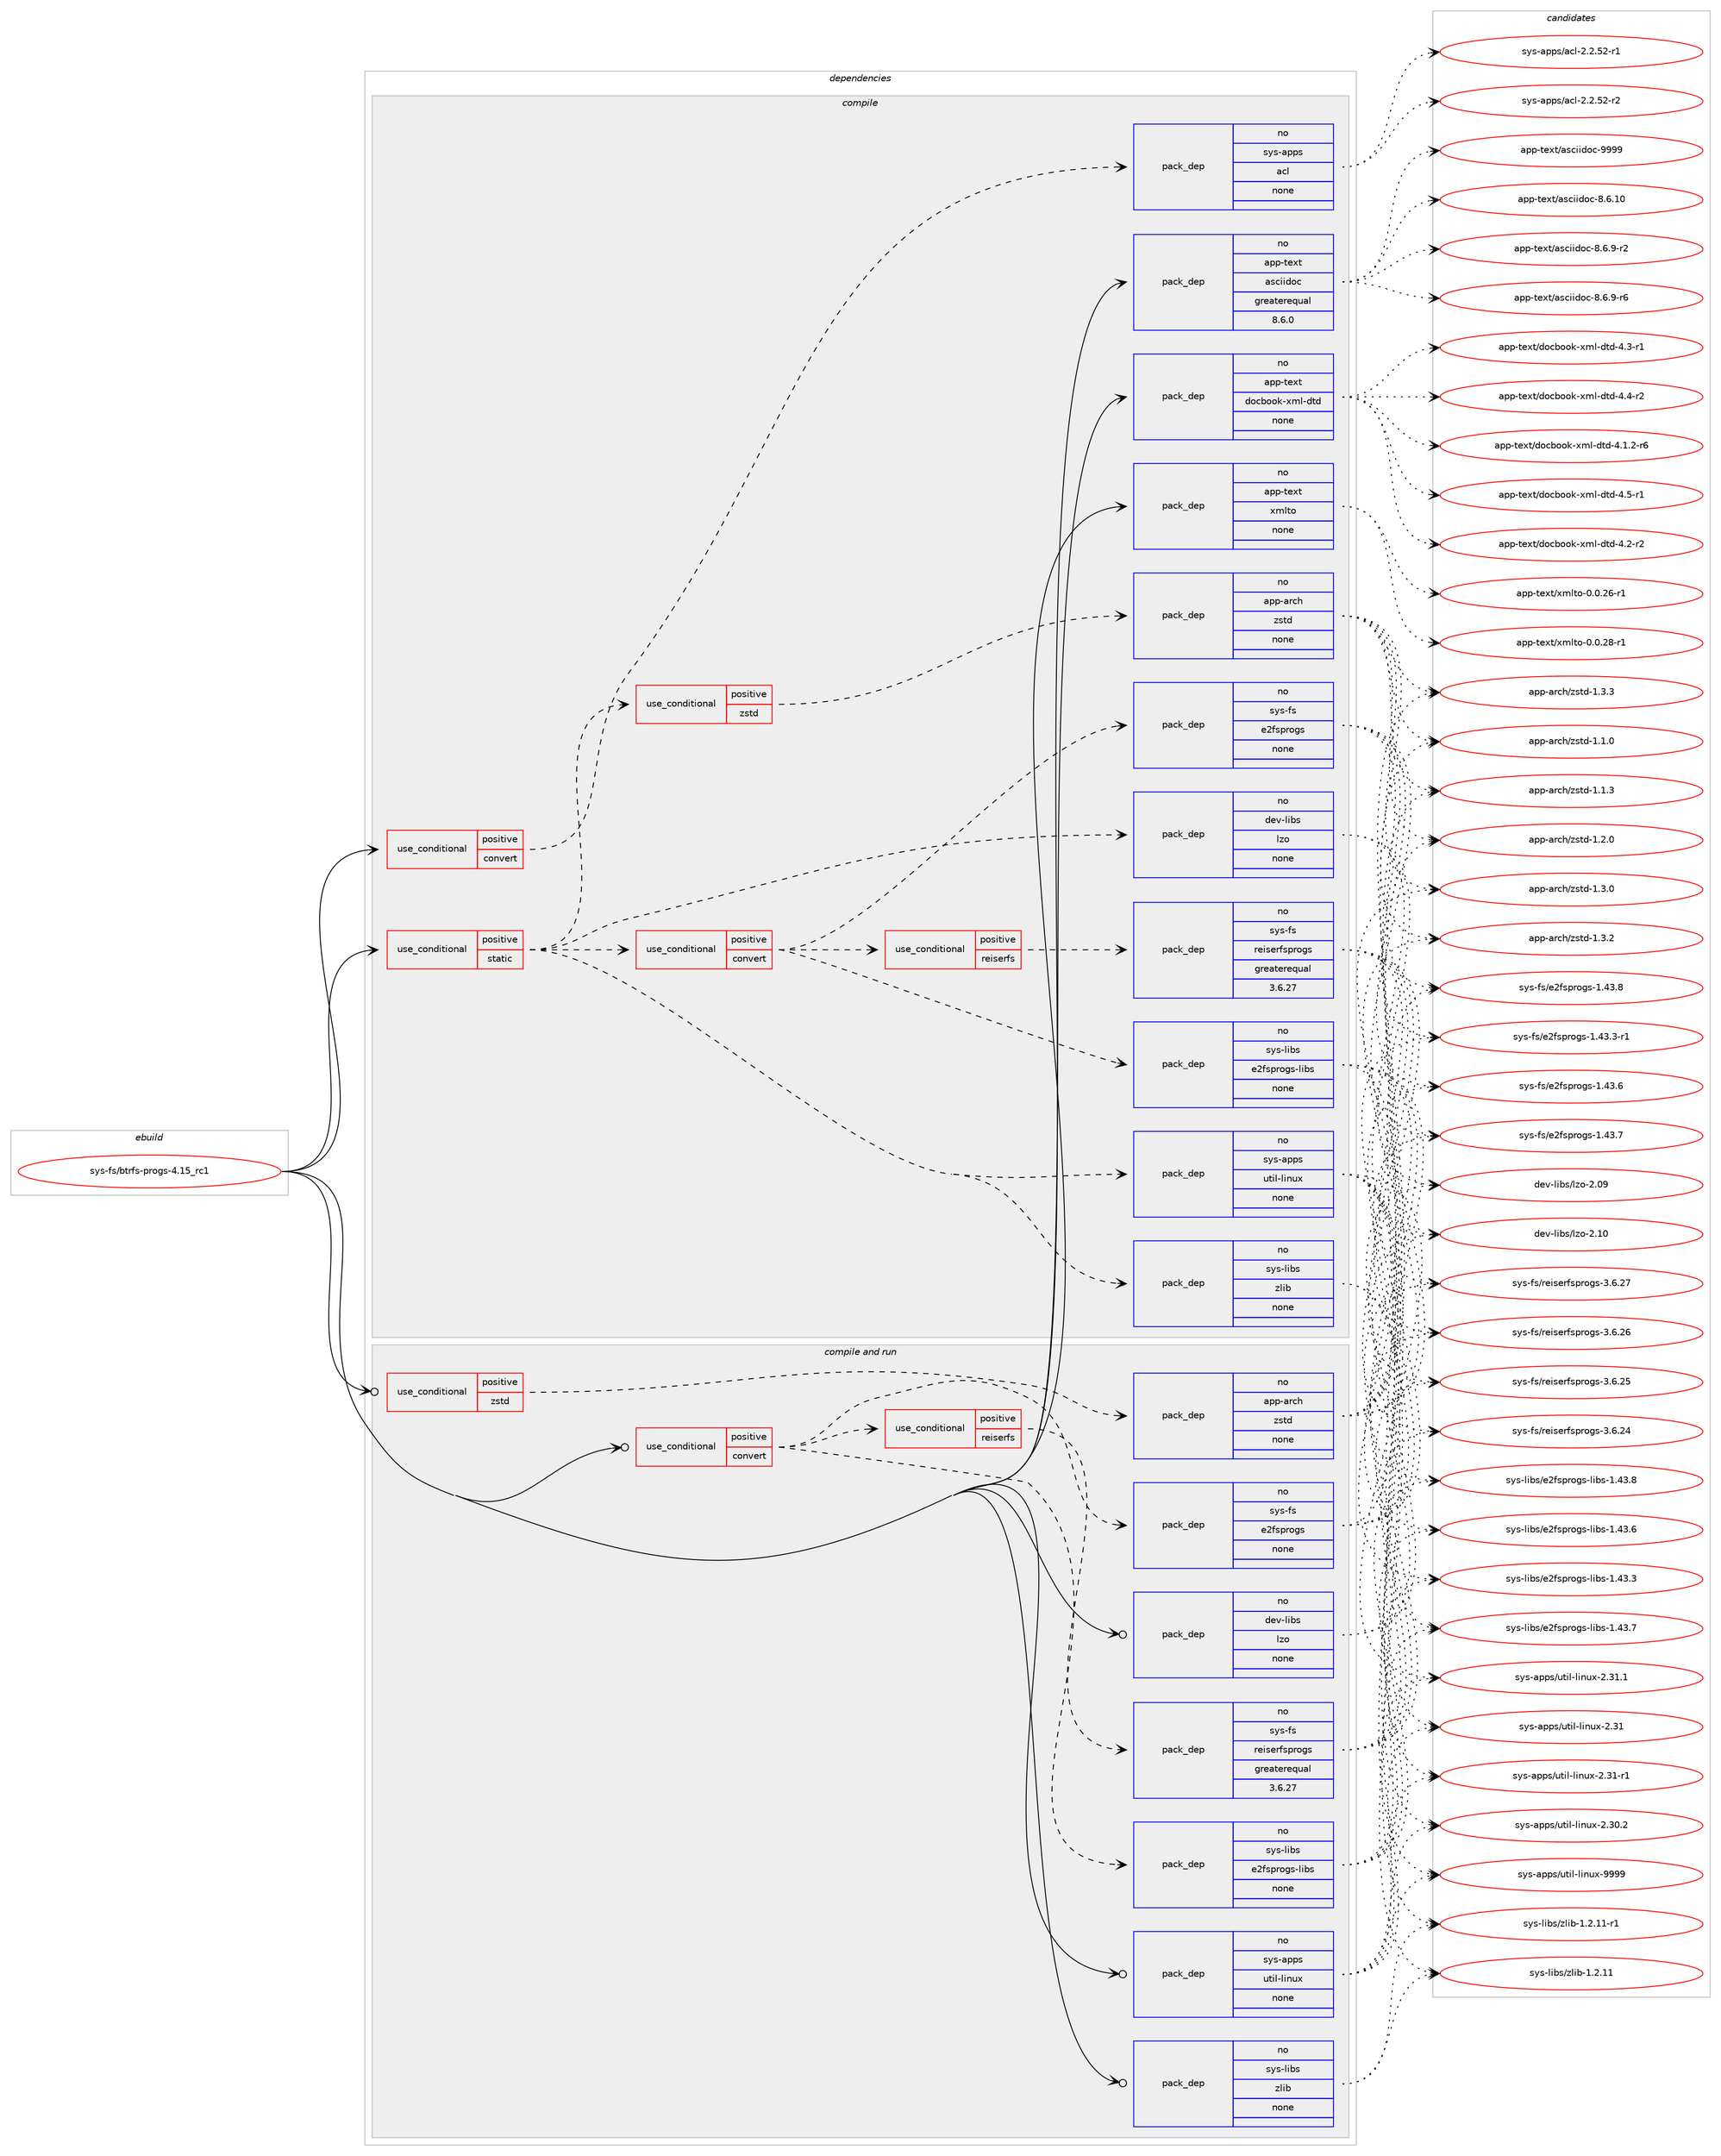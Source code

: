 digraph prolog {

# *************
# Graph options
# *************

newrank=true;
concentrate=true;
compound=true;
graph [rankdir=LR,fontname=Helvetica,fontsize=10,ranksep=1.5];#, ranksep=2.5, nodesep=0.2];
edge  [arrowhead=vee];
node  [fontname=Helvetica,fontsize=10];

# **********
# The ebuild
# **********

subgraph cluster_leftcol {
color=gray;
rank=same;
label=<<i>ebuild</i>>;
id [label="sys-fs/btrfs-progs-4.15_rc1", color=red, width=4, href="../sys-fs/btrfs-progs-4.15_rc1.svg"];
}

# ****************
# The dependencies
# ****************

subgraph cluster_midcol {
color=gray;
label=<<i>dependencies</i>>;
subgraph cluster_compile {
fillcolor="#eeeeee";
style=filled;
label=<<i>compile</i>>;
subgraph cond433 {
dependency4917 [label=<<TABLE BORDER="0" CELLBORDER="1" CELLSPACING="0" CELLPADDING="4"><TR><TD ROWSPAN="3" CELLPADDING="10">use_conditional</TD></TR><TR><TD>positive</TD></TR><TR><TD>convert</TD></TR></TABLE>>, shape=none, color=red];
subgraph pack4460 {
dependency4918 [label=<<TABLE BORDER="0" CELLBORDER="1" CELLSPACING="0" CELLPADDING="4" WIDTH="220"><TR><TD ROWSPAN="6" CELLPADDING="30">pack_dep</TD></TR><TR><TD WIDTH="110">no</TD></TR><TR><TD>sys-apps</TD></TR><TR><TD>acl</TD></TR><TR><TD>none</TD></TR><TR><TD></TD></TR></TABLE>>, shape=none, color=blue];
}
dependency4917:e -> dependency4918:w [weight=20,style="dashed",arrowhead="vee"];
}
id:e -> dependency4917:w [weight=20,style="solid",arrowhead="vee"];
subgraph cond434 {
dependency4919 [label=<<TABLE BORDER="0" CELLBORDER="1" CELLSPACING="0" CELLPADDING="4"><TR><TD ROWSPAN="3" CELLPADDING="10">use_conditional</TD></TR><TR><TD>positive</TD></TR><TR><TD>static</TD></TR></TABLE>>, shape=none, color=red];
subgraph pack4461 {
dependency4920 [label=<<TABLE BORDER="0" CELLBORDER="1" CELLSPACING="0" CELLPADDING="4" WIDTH="220"><TR><TD ROWSPAN="6" CELLPADDING="30">pack_dep</TD></TR><TR><TD WIDTH="110">no</TD></TR><TR><TD>dev-libs</TD></TR><TR><TD>lzo</TD></TR><TR><TD>none</TD></TR><TR><TD></TD></TR></TABLE>>, shape=none, color=blue];
}
dependency4919:e -> dependency4920:w [weight=20,style="dashed",arrowhead="vee"];
subgraph pack4462 {
dependency4921 [label=<<TABLE BORDER="0" CELLBORDER="1" CELLSPACING="0" CELLPADDING="4" WIDTH="220"><TR><TD ROWSPAN="6" CELLPADDING="30">pack_dep</TD></TR><TR><TD WIDTH="110">no</TD></TR><TR><TD>sys-apps</TD></TR><TR><TD>util-linux</TD></TR><TR><TD>none</TD></TR><TR><TD></TD></TR></TABLE>>, shape=none, color=blue];
}
dependency4919:e -> dependency4921:w [weight=20,style="dashed",arrowhead="vee"];
subgraph pack4463 {
dependency4922 [label=<<TABLE BORDER="0" CELLBORDER="1" CELLSPACING="0" CELLPADDING="4" WIDTH="220"><TR><TD ROWSPAN="6" CELLPADDING="30">pack_dep</TD></TR><TR><TD WIDTH="110">no</TD></TR><TR><TD>sys-libs</TD></TR><TR><TD>zlib</TD></TR><TR><TD>none</TD></TR><TR><TD></TD></TR></TABLE>>, shape=none, color=blue];
}
dependency4919:e -> dependency4922:w [weight=20,style="dashed",arrowhead="vee"];
subgraph cond435 {
dependency4923 [label=<<TABLE BORDER="0" CELLBORDER="1" CELLSPACING="0" CELLPADDING="4"><TR><TD ROWSPAN="3" CELLPADDING="10">use_conditional</TD></TR><TR><TD>positive</TD></TR><TR><TD>convert</TD></TR></TABLE>>, shape=none, color=red];
subgraph pack4464 {
dependency4924 [label=<<TABLE BORDER="0" CELLBORDER="1" CELLSPACING="0" CELLPADDING="4" WIDTH="220"><TR><TD ROWSPAN="6" CELLPADDING="30">pack_dep</TD></TR><TR><TD WIDTH="110">no</TD></TR><TR><TD>sys-fs</TD></TR><TR><TD>e2fsprogs</TD></TR><TR><TD>none</TD></TR><TR><TD></TD></TR></TABLE>>, shape=none, color=blue];
}
dependency4923:e -> dependency4924:w [weight=20,style="dashed",arrowhead="vee"];
subgraph pack4465 {
dependency4925 [label=<<TABLE BORDER="0" CELLBORDER="1" CELLSPACING="0" CELLPADDING="4" WIDTH="220"><TR><TD ROWSPAN="6" CELLPADDING="30">pack_dep</TD></TR><TR><TD WIDTH="110">no</TD></TR><TR><TD>sys-libs</TD></TR><TR><TD>e2fsprogs-libs</TD></TR><TR><TD>none</TD></TR><TR><TD></TD></TR></TABLE>>, shape=none, color=blue];
}
dependency4923:e -> dependency4925:w [weight=20,style="dashed",arrowhead="vee"];
subgraph cond436 {
dependency4926 [label=<<TABLE BORDER="0" CELLBORDER="1" CELLSPACING="0" CELLPADDING="4"><TR><TD ROWSPAN="3" CELLPADDING="10">use_conditional</TD></TR><TR><TD>positive</TD></TR><TR><TD>reiserfs</TD></TR></TABLE>>, shape=none, color=red];
subgraph pack4466 {
dependency4927 [label=<<TABLE BORDER="0" CELLBORDER="1" CELLSPACING="0" CELLPADDING="4" WIDTH="220"><TR><TD ROWSPAN="6" CELLPADDING="30">pack_dep</TD></TR><TR><TD WIDTH="110">no</TD></TR><TR><TD>sys-fs</TD></TR><TR><TD>reiserfsprogs</TD></TR><TR><TD>greaterequal</TD></TR><TR><TD>3.6.27</TD></TR></TABLE>>, shape=none, color=blue];
}
dependency4926:e -> dependency4927:w [weight=20,style="dashed",arrowhead="vee"];
}
dependency4923:e -> dependency4926:w [weight=20,style="dashed",arrowhead="vee"];
}
dependency4919:e -> dependency4923:w [weight=20,style="dashed",arrowhead="vee"];
subgraph cond437 {
dependency4928 [label=<<TABLE BORDER="0" CELLBORDER="1" CELLSPACING="0" CELLPADDING="4"><TR><TD ROWSPAN="3" CELLPADDING="10">use_conditional</TD></TR><TR><TD>positive</TD></TR><TR><TD>zstd</TD></TR></TABLE>>, shape=none, color=red];
subgraph pack4467 {
dependency4929 [label=<<TABLE BORDER="0" CELLBORDER="1" CELLSPACING="0" CELLPADDING="4" WIDTH="220"><TR><TD ROWSPAN="6" CELLPADDING="30">pack_dep</TD></TR><TR><TD WIDTH="110">no</TD></TR><TR><TD>app-arch</TD></TR><TR><TD>zstd</TD></TR><TR><TD>none</TD></TR><TR><TD></TD></TR></TABLE>>, shape=none, color=blue];
}
dependency4928:e -> dependency4929:w [weight=20,style="dashed",arrowhead="vee"];
}
dependency4919:e -> dependency4928:w [weight=20,style="dashed",arrowhead="vee"];
}
id:e -> dependency4919:w [weight=20,style="solid",arrowhead="vee"];
subgraph pack4468 {
dependency4930 [label=<<TABLE BORDER="0" CELLBORDER="1" CELLSPACING="0" CELLPADDING="4" WIDTH="220"><TR><TD ROWSPAN="6" CELLPADDING="30">pack_dep</TD></TR><TR><TD WIDTH="110">no</TD></TR><TR><TD>app-text</TD></TR><TR><TD>asciidoc</TD></TR><TR><TD>greaterequal</TD></TR><TR><TD>8.6.0</TD></TR></TABLE>>, shape=none, color=blue];
}
id:e -> dependency4930:w [weight=20,style="solid",arrowhead="vee"];
subgraph pack4469 {
dependency4931 [label=<<TABLE BORDER="0" CELLBORDER="1" CELLSPACING="0" CELLPADDING="4" WIDTH="220"><TR><TD ROWSPAN="6" CELLPADDING="30">pack_dep</TD></TR><TR><TD WIDTH="110">no</TD></TR><TR><TD>app-text</TD></TR><TR><TD>docbook-xml-dtd</TD></TR><TR><TD>none</TD></TR><TR><TD></TD></TR></TABLE>>, shape=none, color=blue];
}
id:e -> dependency4931:w [weight=20,style="solid",arrowhead="vee"];
subgraph pack4470 {
dependency4932 [label=<<TABLE BORDER="0" CELLBORDER="1" CELLSPACING="0" CELLPADDING="4" WIDTH="220"><TR><TD ROWSPAN="6" CELLPADDING="30">pack_dep</TD></TR><TR><TD WIDTH="110">no</TD></TR><TR><TD>app-text</TD></TR><TR><TD>xmlto</TD></TR><TR><TD>none</TD></TR><TR><TD></TD></TR></TABLE>>, shape=none, color=blue];
}
id:e -> dependency4932:w [weight=20,style="solid",arrowhead="vee"];
}
subgraph cluster_compileandrun {
fillcolor="#eeeeee";
style=filled;
label=<<i>compile and run</i>>;
subgraph cond438 {
dependency4933 [label=<<TABLE BORDER="0" CELLBORDER="1" CELLSPACING="0" CELLPADDING="4"><TR><TD ROWSPAN="3" CELLPADDING="10">use_conditional</TD></TR><TR><TD>positive</TD></TR><TR><TD>convert</TD></TR></TABLE>>, shape=none, color=red];
subgraph pack4471 {
dependency4934 [label=<<TABLE BORDER="0" CELLBORDER="1" CELLSPACING="0" CELLPADDING="4" WIDTH="220"><TR><TD ROWSPAN="6" CELLPADDING="30">pack_dep</TD></TR><TR><TD WIDTH="110">no</TD></TR><TR><TD>sys-fs</TD></TR><TR><TD>e2fsprogs</TD></TR><TR><TD>none</TD></TR><TR><TD></TD></TR></TABLE>>, shape=none, color=blue];
}
dependency4933:e -> dependency4934:w [weight=20,style="dashed",arrowhead="vee"];
subgraph pack4472 {
dependency4935 [label=<<TABLE BORDER="0" CELLBORDER="1" CELLSPACING="0" CELLPADDING="4" WIDTH="220"><TR><TD ROWSPAN="6" CELLPADDING="30">pack_dep</TD></TR><TR><TD WIDTH="110">no</TD></TR><TR><TD>sys-libs</TD></TR><TR><TD>e2fsprogs-libs</TD></TR><TR><TD>none</TD></TR><TR><TD></TD></TR></TABLE>>, shape=none, color=blue];
}
dependency4933:e -> dependency4935:w [weight=20,style="dashed",arrowhead="vee"];
subgraph cond439 {
dependency4936 [label=<<TABLE BORDER="0" CELLBORDER="1" CELLSPACING="0" CELLPADDING="4"><TR><TD ROWSPAN="3" CELLPADDING="10">use_conditional</TD></TR><TR><TD>positive</TD></TR><TR><TD>reiserfs</TD></TR></TABLE>>, shape=none, color=red];
subgraph pack4473 {
dependency4937 [label=<<TABLE BORDER="0" CELLBORDER="1" CELLSPACING="0" CELLPADDING="4" WIDTH="220"><TR><TD ROWSPAN="6" CELLPADDING="30">pack_dep</TD></TR><TR><TD WIDTH="110">no</TD></TR><TR><TD>sys-fs</TD></TR><TR><TD>reiserfsprogs</TD></TR><TR><TD>greaterequal</TD></TR><TR><TD>3.6.27</TD></TR></TABLE>>, shape=none, color=blue];
}
dependency4936:e -> dependency4937:w [weight=20,style="dashed",arrowhead="vee"];
}
dependency4933:e -> dependency4936:w [weight=20,style="dashed",arrowhead="vee"];
}
id:e -> dependency4933:w [weight=20,style="solid",arrowhead="odotvee"];
subgraph cond440 {
dependency4938 [label=<<TABLE BORDER="0" CELLBORDER="1" CELLSPACING="0" CELLPADDING="4"><TR><TD ROWSPAN="3" CELLPADDING="10">use_conditional</TD></TR><TR><TD>positive</TD></TR><TR><TD>zstd</TD></TR></TABLE>>, shape=none, color=red];
subgraph pack4474 {
dependency4939 [label=<<TABLE BORDER="0" CELLBORDER="1" CELLSPACING="0" CELLPADDING="4" WIDTH="220"><TR><TD ROWSPAN="6" CELLPADDING="30">pack_dep</TD></TR><TR><TD WIDTH="110">no</TD></TR><TR><TD>app-arch</TD></TR><TR><TD>zstd</TD></TR><TR><TD>none</TD></TR><TR><TD></TD></TR></TABLE>>, shape=none, color=blue];
}
dependency4938:e -> dependency4939:w [weight=20,style="dashed",arrowhead="vee"];
}
id:e -> dependency4938:w [weight=20,style="solid",arrowhead="odotvee"];
subgraph pack4475 {
dependency4940 [label=<<TABLE BORDER="0" CELLBORDER="1" CELLSPACING="0" CELLPADDING="4" WIDTH="220"><TR><TD ROWSPAN="6" CELLPADDING="30">pack_dep</TD></TR><TR><TD WIDTH="110">no</TD></TR><TR><TD>dev-libs</TD></TR><TR><TD>lzo</TD></TR><TR><TD>none</TD></TR><TR><TD></TD></TR></TABLE>>, shape=none, color=blue];
}
id:e -> dependency4940:w [weight=20,style="solid",arrowhead="odotvee"];
subgraph pack4476 {
dependency4941 [label=<<TABLE BORDER="0" CELLBORDER="1" CELLSPACING="0" CELLPADDING="4" WIDTH="220"><TR><TD ROWSPAN="6" CELLPADDING="30">pack_dep</TD></TR><TR><TD WIDTH="110">no</TD></TR><TR><TD>sys-apps</TD></TR><TR><TD>util-linux</TD></TR><TR><TD>none</TD></TR><TR><TD></TD></TR></TABLE>>, shape=none, color=blue];
}
id:e -> dependency4941:w [weight=20,style="solid",arrowhead="odotvee"];
subgraph pack4477 {
dependency4942 [label=<<TABLE BORDER="0" CELLBORDER="1" CELLSPACING="0" CELLPADDING="4" WIDTH="220"><TR><TD ROWSPAN="6" CELLPADDING="30">pack_dep</TD></TR><TR><TD WIDTH="110">no</TD></TR><TR><TD>sys-libs</TD></TR><TR><TD>zlib</TD></TR><TR><TD>none</TD></TR><TR><TD></TD></TR></TABLE>>, shape=none, color=blue];
}
id:e -> dependency4942:w [weight=20,style="solid",arrowhead="odotvee"];
}
subgraph cluster_run {
fillcolor="#eeeeee";
style=filled;
label=<<i>run</i>>;
}
}

# **************
# The candidates
# **************

subgraph cluster_choices {
rank=same;
color=gray;
label=<<i>candidates</i>>;

subgraph choice4460 {
color=black;
nodesep=1;
choice1151211154597112112115479799108455046504653504511449 [label="sys-apps/acl-2.2.52-r1", color=red, width=4,href="../sys-apps/acl-2.2.52-r1.svg"];
choice1151211154597112112115479799108455046504653504511450 [label="sys-apps/acl-2.2.52-r2", color=red, width=4,href="../sys-apps/acl-2.2.52-r2.svg"];
dependency4918:e -> choice1151211154597112112115479799108455046504653504511449:w [style=dotted,weight="100"];
dependency4918:e -> choice1151211154597112112115479799108455046504653504511450:w [style=dotted,weight="100"];
}
subgraph choice4461 {
color=black;
nodesep=1;
choice1001011184510810598115471081221114550464857 [label="dev-libs/lzo-2.09", color=red, width=4,href="../dev-libs/lzo-2.09.svg"];
choice1001011184510810598115471081221114550464948 [label="dev-libs/lzo-2.10", color=red, width=4,href="../dev-libs/lzo-2.10.svg"];
dependency4920:e -> choice1001011184510810598115471081221114550464857:w [style=dotted,weight="100"];
dependency4920:e -> choice1001011184510810598115471081221114550464948:w [style=dotted,weight="100"];
}
subgraph choice4462 {
color=black;
nodesep=1;
choice115121115459711211211547117116105108451081051101171204550465149 [label="sys-apps/util-linux-2.31", color=red, width=4,href="../sys-apps/util-linux-2.31.svg"];
choice1151211154597112112115471171161051084510810511011712045504651484650 [label="sys-apps/util-linux-2.30.2", color=red, width=4,href="../sys-apps/util-linux-2.30.2.svg"];
choice1151211154597112112115471171161051084510810511011712045504651494511449 [label="sys-apps/util-linux-2.31-r1", color=red, width=4,href="../sys-apps/util-linux-2.31-r1.svg"];
choice1151211154597112112115471171161051084510810511011712045504651494649 [label="sys-apps/util-linux-2.31.1", color=red, width=4,href="../sys-apps/util-linux-2.31.1.svg"];
choice115121115459711211211547117116105108451081051101171204557575757 [label="sys-apps/util-linux-9999", color=red, width=4,href="../sys-apps/util-linux-9999.svg"];
dependency4921:e -> choice115121115459711211211547117116105108451081051101171204550465149:w [style=dotted,weight="100"];
dependency4921:e -> choice1151211154597112112115471171161051084510810511011712045504651484650:w [style=dotted,weight="100"];
dependency4921:e -> choice1151211154597112112115471171161051084510810511011712045504651494511449:w [style=dotted,weight="100"];
dependency4921:e -> choice1151211154597112112115471171161051084510810511011712045504651494649:w [style=dotted,weight="100"];
dependency4921:e -> choice115121115459711211211547117116105108451081051101171204557575757:w [style=dotted,weight="100"];
}
subgraph choice4463 {
color=black;
nodesep=1;
choice1151211154510810598115471221081059845494650464949 [label="sys-libs/zlib-1.2.11", color=red, width=4,href="../sys-libs/zlib-1.2.11.svg"];
choice11512111545108105981154712210810598454946504649494511449 [label="sys-libs/zlib-1.2.11-r1", color=red, width=4,href="../sys-libs/zlib-1.2.11-r1.svg"];
dependency4922:e -> choice1151211154510810598115471221081059845494650464949:w [style=dotted,weight="100"];
dependency4922:e -> choice11512111545108105981154712210810598454946504649494511449:w [style=dotted,weight="100"];
}
subgraph choice4464 {
color=black;
nodesep=1;
choice115121115451021154710150102115112114111103115454946525146514511449 [label="sys-fs/e2fsprogs-1.43.3-r1", color=red, width=4,href="../sys-fs/e2fsprogs-1.43.3-r1.svg"];
choice11512111545102115471015010211511211411110311545494652514654 [label="sys-fs/e2fsprogs-1.43.6", color=red, width=4,href="../sys-fs/e2fsprogs-1.43.6.svg"];
choice11512111545102115471015010211511211411110311545494652514655 [label="sys-fs/e2fsprogs-1.43.7", color=red, width=4,href="../sys-fs/e2fsprogs-1.43.7.svg"];
choice11512111545102115471015010211511211411110311545494652514656 [label="sys-fs/e2fsprogs-1.43.8", color=red, width=4,href="../sys-fs/e2fsprogs-1.43.8.svg"];
dependency4924:e -> choice115121115451021154710150102115112114111103115454946525146514511449:w [style=dotted,weight="100"];
dependency4924:e -> choice11512111545102115471015010211511211411110311545494652514654:w [style=dotted,weight="100"];
dependency4924:e -> choice11512111545102115471015010211511211411110311545494652514655:w [style=dotted,weight="100"];
dependency4924:e -> choice11512111545102115471015010211511211411110311545494652514656:w [style=dotted,weight="100"];
}
subgraph choice4465 {
color=black;
nodesep=1;
choice11512111545108105981154710150102115112114111103115451081059811545494652514651 [label="sys-libs/e2fsprogs-libs-1.43.3", color=red, width=4,href="../sys-libs/e2fsprogs-libs-1.43.3.svg"];
choice11512111545108105981154710150102115112114111103115451081059811545494652514654 [label="sys-libs/e2fsprogs-libs-1.43.6", color=red, width=4,href="../sys-libs/e2fsprogs-libs-1.43.6.svg"];
choice11512111545108105981154710150102115112114111103115451081059811545494652514655 [label="sys-libs/e2fsprogs-libs-1.43.7", color=red, width=4,href="../sys-libs/e2fsprogs-libs-1.43.7.svg"];
choice11512111545108105981154710150102115112114111103115451081059811545494652514656 [label="sys-libs/e2fsprogs-libs-1.43.8", color=red, width=4,href="../sys-libs/e2fsprogs-libs-1.43.8.svg"];
dependency4925:e -> choice11512111545108105981154710150102115112114111103115451081059811545494652514651:w [style=dotted,weight="100"];
dependency4925:e -> choice11512111545108105981154710150102115112114111103115451081059811545494652514654:w [style=dotted,weight="100"];
dependency4925:e -> choice11512111545108105981154710150102115112114111103115451081059811545494652514655:w [style=dotted,weight="100"];
dependency4925:e -> choice11512111545108105981154710150102115112114111103115451081059811545494652514656:w [style=dotted,weight="100"];
}
subgraph choice4466 {
color=black;
nodesep=1;
choice115121115451021154711410110511510111410211511211411110311545514654465052 [label="sys-fs/reiserfsprogs-3.6.24", color=red, width=4,href="../sys-fs/reiserfsprogs-3.6.24.svg"];
choice115121115451021154711410110511510111410211511211411110311545514654465053 [label="sys-fs/reiserfsprogs-3.6.25", color=red, width=4,href="../sys-fs/reiserfsprogs-3.6.25.svg"];
choice115121115451021154711410110511510111410211511211411110311545514654465054 [label="sys-fs/reiserfsprogs-3.6.26", color=red, width=4,href="../sys-fs/reiserfsprogs-3.6.26.svg"];
choice115121115451021154711410110511510111410211511211411110311545514654465055 [label="sys-fs/reiserfsprogs-3.6.27", color=red, width=4,href="../sys-fs/reiserfsprogs-3.6.27.svg"];
dependency4927:e -> choice115121115451021154711410110511510111410211511211411110311545514654465052:w [style=dotted,weight="100"];
dependency4927:e -> choice115121115451021154711410110511510111410211511211411110311545514654465053:w [style=dotted,weight="100"];
dependency4927:e -> choice115121115451021154711410110511510111410211511211411110311545514654465054:w [style=dotted,weight="100"];
dependency4927:e -> choice115121115451021154711410110511510111410211511211411110311545514654465055:w [style=dotted,weight="100"];
}
subgraph choice4467 {
color=black;
nodesep=1;
choice9711211245971149910447122115116100454946494648 [label="app-arch/zstd-1.1.0", color=red, width=4,href="../app-arch/zstd-1.1.0.svg"];
choice9711211245971149910447122115116100454946494651 [label="app-arch/zstd-1.1.3", color=red, width=4,href="../app-arch/zstd-1.1.3.svg"];
choice9711211245971149910447122115116100454946504648 [label="app-arch/zstd-1.2.0", color=red, width=4,href="../app-arch/zstd-1.2.0.svg"];
choice9711211245971149910447122115116100454946514648 [label="app-arch/zstd-1.3.0", color=red, width=4,href="../app-arch/zstd-1.3.0.svg"];
choice9711211245971149910447122115116100454946514650 [label="app-arch/zstd-1.3.2", color=red, width=4,href="../app-arch/zstd-1.3.2.svg"];
choice9711211245971149910447122115116100454946514651 [label="app-arch/zstd-1.3.3", color=red, width=4,href="../app-arch/zstd-1.3.3.svg"];
dependency4929:e -> choice9711211245971149910447122115116100454946494648:w [style=dotted,weight="100"];
dependency4929:e -> choice9711211245971149910447122115116100454946494651:w [style=dotted,weight="100"];
dependency4929:e -> choice9711211245971149910447122115116100454946504648:w [style=dotted,weight="100"];
dependency4929:e -> choice9711211245971149910447122115116100454946514648:w [style=dotted,weight="100"];
dependency4929:e -> choice9711211245971149910447122115116100454946514650:w [style=dotted,weight="100"];
dependency4929:e -> choice9711211245971149910447122115116100454946514651:w [style=dotted,weight="100"];
}
subgraph choice4468 {
color=black;
nodesep=1;
choice9711211245116101120116479711599105105100111994557575757 [label="app-text/asciidoc-9999", color=red, width=4,href="../app-text/asciidoc-9999.svg"];
choice97112112451161011201164797115991051051001119945564654464948 [label="app-text/asciidoc-8.6.10", color=red, width=4,href="../app-text/asciidoc-8.6.10.svg"];
choice9711211245116101120116479711599105105100111994556465446574511450 [label="app-text/asciidoc-8.6.9-r2", color=red, width=4,href="../app-text/asciidoc-8.6.9-r2.svg"];
choice9711211245116101120116479711599105105100111994556465446574511454 [label="app-text/asciidoc-8.6.9-r6", color=red, width=4,href="../app-text/asciidoc-8.6.9-r6.svg"];
dependency4930:e -> choice9711211245116101120116479711599105105100111994557575757:w [style=dotted,weight="100"];
dependency4930:e -> choice97112112451161011201164797115991051051001119945564654464948:w [style=dotted,weight="100"];
dependency4930:e -> choice9711211245116101120116479711599105105100111994556465446574511450:w [style=dotted,weight="100"];
dependency4930:e -> choice9711211245116101120116479711599105105100111994556465446574511454:w [style=dotted,weight="100"];
}
subgraph choice4469 {
color=black;
nodesep=1;
choice971121124511610112011647100111999811111110745120109108451001161004552464946504511454 [label="app-text/docbook-xml-dtd-4.1.2-r6", color=red, width=4,href="../app-text/docbook-xml-dtd-4.1.2-r6.svg"];
choice97112112451161011201164710011199981111111074512010910845100116100455246504511450 [label="app-text/docbook-xml-dtd-4.2-r2", color=red, width=4,href="../app-text/docbook-xml-dtd-4.2-r2.svg"];
choice97112112451161011201164710011199981111111074512010910845100116100455246514511449 [label="app-text/docbook-xml-dtd-4.3-r1", color=red, width=4,href="../app-text/docbook-xml-dtd-4.3-r1.svg"];
choice97112112451161011201164710011199981111111074512010910845100116100455246524511450 [label="app-text/docbook-xml-dtd-4.4-r2", color=red, width=4,href="../app-text/docbook-xml-dtd-4.4-r2.svg"];
choice97112112451161011201164710011199981111111074512010910845100116100455246534511449 [label="app-text/docbook-xml-dtd-4.5-r1", color=red, width=4,href="../app-text/docbook-xml-dtd-4.5-r1.svg"];
dependency4931:e -> choice971121124511610112011647100111999811111110745120109108451001161004552464946504511454:w [style=dotted,weight="100"];
dependency4931:e -> choice97112112451161011201164710011199981111111074512010910845100116100455246504511450:w [style=dotted,weight="100"];
dependency4931:e -> choice97112112451161011201164710011199981111111074512010910845100116100455246514511449:w [style=dotted,weight="100"];
dependency4931:e -> choice97112112451161011201164710011199981111111074512010910845100116100455246524511450:w [style=dotted,weight="100"];
dependency4931:e -> choice97112112451161011201164710011199981111111074512010910845100116100455246534511449:w [style=dotted,weight="100"];
}
subgraph choice4470 {
color=black;
nodesep=1;
choice971121124511610112011647120109108116111454846484650544511449 [label="app-text/xmlto-0.0.26-r1", color=red, width=4,href="../app-text/xmlto-0.0.26-r1.svg"];
choice971121124511610112011647120109108116111454846484650564511449 [label="app-text/xmlto-0.0.28-r1", color=red, width=4,href="../app-text/xmlto-0.0.28-r1.svg"];
dependency4932:e -> choice971121124511610112011647120109108116111454846484650544511449:w [style=dotted,weight="100"];
dependency4932:e -> choice971121124511610112011647120109108116111454846484650564511449:w [style=dotted,weight="100"];
}
subgraph choice4471 {
color=black;
nodesep=1;
choice115121115451021154710150102115112114111103115454946525146514511449 [label="sys-fs/e2fsprogs-1.43.3-r1", color=red, width=4,href="../sys-fs/e2fsprogs-1.43.3-r1.svg"];
choice11512111545102115471015010211511211411110311545494652514654 [label="sys-fs/e2fsprogs-1.43.6", color=red, width=4,href="../sys-fs/e2fsprogs-1.43.6.svg"];
choice11512111545102115471015010211511211411110311545494652514655 [label="sys-fs/e2fsprogs-1.43.7", color=red, width=4,href="../sys-fs/e2fsprogs-1.43.7.svg"];
choice11512111545102115471015010211511211411110311545494652514656 [label="sys-fs/e2fsprogs-1.43.8", color=red, width=4,href="../sys-fs/e2fsprogs-1.43.8.svg"];
dependency4934:e -> choice115121115451021154710150102115112114111103115454946525146514511449:w [style=dotted,weight="100"];
dependency4934:e -> choice11512111545102115471015010211511211411110311545494652514654:w [style=dotted,weight="100"];
dependency4934:e -> choice11512111545102115471015010211511211411110311545494652514655:w [style=dotted,weight="100"];
dependency4934:e -> choice11512111545102115471015010211511211411110311545494652514656:w [style=dotted,weight="100"];
}
subgraph choice4472 {
color=black;
nodesep=1;
choice11512111545108105981154710150102115112114111103115451081059811545494652514651 [label="sys-libs/e2fsprogs-libs-1.43.3", color=red, width=4,href="../sys-libs/e2fsprogs-libs-1.43.3.svg"];
choice11512111545108105981154710150102115112114111103115451081059811545494652514654 [label="sys-libs/e2fsprogs-libs-1.43.6", color=red, width=4,href="../sys-libs/e2fsprogs-libs-1.43.6.svg"];
choice11512111545108105981154710150102115112114111103115451081059811545494652514655 [label="sys-libs/e2fsprogs-libs-1.43.7", color=red, width=4,href="../sys-libs/e2fsprogs-libs-1.43.7.svg"];
choice11512111545108105981154710150102115112114111103115451081059811545494652514656 [label="sys-libs/e2fsprogs-libs-1.43.8", color=red, width=4,href="../sys-libs/e2fsprogs-libs-1.43.8.svg"];
dependency4935:e -> choice11512111545108105981154710150102115112114111103115451081059811545494652514651:w [style=dotted,weight="100"];
dependency4935:e -> choice11512111545108105981154710150102115112114111103115451081059811545494652514654:w [style=dotted,weight="100"];
dependency4935:e -> choice11512111545108105981154710150102115112114111103115451081059811545494652514655:w [style=dotted,weight="100"];
dependency4935:e -> choice11512111545108105981154710150102115112114111103115451081059811545494652514656:w [style=dotted,weight="100"];
}
subgraph choice4473 {
color=black;
nodesep=1;
choice115121115451021154711410110511510111410211511211411110311545514654465052 [label="sys-fs/reiserfsprogs-3.6.24", color=red, width=4,href="../sys-fs/reiserfsprogs-3.6.24.svg"];
choice115121115451021154711410110511510111410211511211411110311545514654465053 [label="sys-fs/reiserfsprogs-3.6.25", color=red, width=4,href="../sys-fs/reiserfsprogs-3.6.25.svg"];
choice115121115451021154711410110511510111410211511211411110311545514654465054 [label="sys-fs/reiserfsprogs-3.6.26", color=red, width=4,href="../sys-fs/reiserfsprogs-3.6.26.svg"];
choice115121115451021154711410110511510111410211511211411110311545514654465055 [label="sys-fs/reiserfsprogs-3.6.27", color=red, width=4,href="../sys-fs/reiserfsprogs-3.6.27.svg"];
dependency4937:e -> choice115121115451021154711410110511510111410211511211411110311545514654465052:w [style=dotted,weight="100"];
dependency4937:e -> choice115121115451021154711410110511510111410211511211411110311545514654465053:w [style=dotted,weight="100"];
dependency4937:e -> choice115121115451021154711410110511510111410211511211411110311545514654465054:w [style=dotted,weight="100"];
dependency4937:e -> choice115121115451021154711410110511510111410211511211411110311545514654465055:w [style=dotted,weight="100"];
}
subgraph choice4474 {
color=black;
nodesep=1;
choice9711211245971149910447122115116100454946494648 [label="app-arch/zstd-1.1.0", color=red, width=4,href="../app-arch/zstd-1.1.0.svg"];
choice9711211245971149910447122115116100454946494651 [label="app-arch/zstd-1.1.3", color=red, width=4,href="../app-arch/zstd-1.1.3.svg"];
choice9711211245971149910447122115116100454946504648 [label="app-arch/zstd-1.2.0", color=red, width=4,href="../app-arch/zstd-1.2.0.svg"];
choice9711211245971149910447122115116100454946514648 [label="app-arch/zstd-1.3.0", color=red, width=4,href="../app-arch/zstd-1.3.0.svg"];
choice9711211245971149910447122115116100454946514650 [label="app-arch/zstd-1.3.2", color=red, width=4,href="../app-arch/zstd-1.3.2.svg"];
choice9711211245971149910447122115116100454946514651 [label="app-arch/zstd-1.3.3", color=red, width=4,href="../app-arch/zstd-1.3.3.svg"];
dependency4939:e -> choice9711211245971149910447122115116100454946494648:w [style=dotted,weight="100"];
dependency4939:e -> choice9711211245971149910447122115116100454946494651:w [style=dotted,weight="100"];
dependency4939:e -> choice9711211245971149910447122115116100454946504648:w [style=dotted,weight="100"];
dependency4939:e -> choice9711211245971149910447122115116100454946514648:w [style=dotted,weight="100"];
dependency4939:e -> choice9711211245971149910447122115116100454946514650:w [style=dotted,weight="100"];
dependency4939:e -> choice9711211245971149910447122115116100454946514651:w [style=dotted,weight="100"];
}
subgraph choice4475 {
color=black;
nodesep=1;
choice1001011184510810598115471081221114550464857 [label="dev-libs/lzo-2.09", color=red, width=4,href="../dev-libs/lzo-2.09.svg"];
choice1001011184510810598115471081221114550464948 [label="dev-libs/lzo-2.10", color=red, width=4,href="../dev-libs/lzo-2.10.svg"];
dependency4940:e -> choice1001011184510810598115471081221114550464857:w [style=dotted,weight="100"];
dependency4940:e -> choice1001011184510810598115471081221114550464948:w [style=dotted,weight="100"];
}
subgraph choice4476 {
color=black;
nodesep=1;
choice115121115459711211211547117116105108451081051101171204550465149 [label="sys-apps/util-linux-2.31", color=red, width=4,href="../sys-apps/util-linux-2.31.svg"];
choice1151211154597112112115471171161051084510810511011712045504651484650 [label="sys-apps/util-linux-2.30.2", color=red, width=4,href="../sys-apps/util-linux-2.30.2.svg"];
choice1151211154597112112115471171161051084510810511011712045504651494511449 [label="sys-apps/util-linux-2.31-r1", color=red, width=4,href="../sys-apps/util-linux-2.31-r1.svg"];
choice1151211154597112112115471171161051084510810511011712045504651494649 [label="sys-apps/util-linux-2.31.1", color=red, width=4,href="../sys-apps/util-linux-2.31.1.svg"];
choice115121115459711211211547117116105108451081051101171204557575757 [label="sys-apps/util-linux-9999", color=red, width=4,href="../sys-apps/util-linux-9999.svg"];
dependency4941:e -> choice115121115459711211211547117116105108451081051101171204550465149:w [style=dotted,weight="100"];
dependency4941:e -> choice1151211154597112112115471171161051084510810511011712045504651484650:w [style=dotted,weight="100"];
dependency4941:e -> choice1151211154597112112115471171161051084510810511011712045504651494511449:w [style=dotted,weight="100"];
dependency4941:e -> choice1151211154597112112115471171161051084510810511011712045504651494649:w [style=dotted,weight="100"];
dependency4941:e -> choice115121115459711211211547117116105108451081051101171204557575757:w [style=dotted,weight="100"];
}
subgraph choice4477 {
color=black;
nodesep=1;
choice1151211154510810598115471221081059845494650464949 [label="sys-libs/zlib-1.2.11", color=red, width=4,href="../sys-libs/zlib-1.2.11.svg"];
choice11512111545108105981154712210810598454946504649494511449 [label="sys-libs/zlib-1.2.11-r1", color=red, width=4,href="../sys-libs/zlib-1.2.11-r1.svg"];
dependency4942:e -> choice1151211154510810598115471221081059845494650464949:w [style=dotted,weight="100"];
dependency4942:e -> choice11512111545108105981154712210810598454946504649494511449:w [style=dotted,weight="100"];
}
}

}

